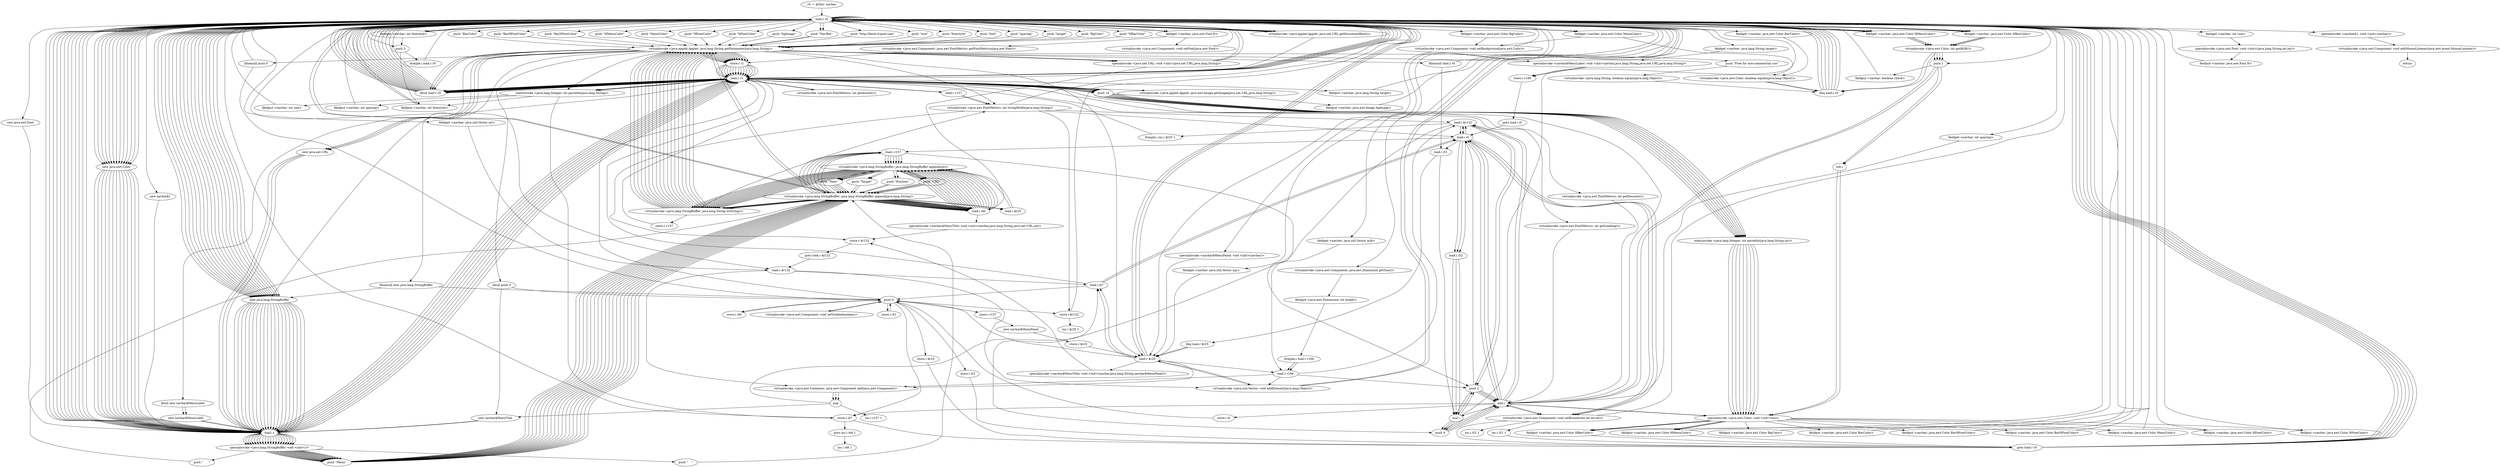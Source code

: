 digraph "" {
    "r0 := @this: navbar"
    "load.r r0"
    "r0 := @this: navbar"->"load.r r0";
    "push \"size\""
    "load.r r0"->"push \"size\"";
    "virtualinvoke <java.applet.Applet: java.lang.String getParameter(java.lang.String)>"
    "push \"size\""->"virtualinvoke <java.applet.Applet: java.lang.String getParameter(java.lang.String)>";
    "store.r r1"
    "virtualinvoke <java.applet.Applet: java.lang.String getParameter(java.lang.String)>"->"store.r r1";
    "load.r r1"
    "store.r r1"->"load.r r1";
    "ifnull load.r r0"
    "load.r r1"->"ifnull load.r r0";
    "ifnull load.r r0"->"load.r r0";
    "load.r r0"->"load.r r1";
    "staticinvoke <java.lang.Integer: int parseInt(java.lang.String)>"
    "load.r r1"->"staticinvoke <java.lang.Integer: int parseInt(java.lang.String)>";
    "fieldput <navbar: int size>"
    "staticinvoke <java.lang.Integer: int parseInt(java.lang.String)>"->"fieldput <navbar: int size>";
    "fieldput <navbar: int size>"->"load.r r0";
    "push \"fontstyle\""
    "load.r r0"->"push \"fontstyle\"";
    "push \"fontstyle\""->"virtualinvoke <java.applet.Applet: java.lang.String getParameter(java.lang.String)>";
    "virtualinvoke <java.applet.Applet: java.lang.String getParameter(java.lang.String)>"->"store.r r1";
    "store.r r1"->"load.r r1";
    "load.r r1"->"ifnull load.r r0";
    "ifnull load.r r0"->"load.r r0";
    "load.r r0"->"load.r r1";
    "load.r r1"->"staticinvoke <java.lang.Integer: int parseInt(java.lang.String)>";
    "fieldput <navbar: int fontstyle>"
    "staticinvoke <java.lang.Integer: int parseInt(java.lang.String)>"->"fieldput <navbar: int fontstyle>";
    "fieldput <navbar: int fontstyle>"->"load.r r0";
    "fieldget <navbar: int fontstyle>"
    "load.r r0"->"fieldget <navbar: int fontstyle>";
    "push 3"
    "fieldget <navbar: int fontstyle>"->"push 3";
    "ifcmple.i load.r r0"
    "push 3"->"ifcmple.i load.r r0";
    "ifcmple.i load.r r0"->"load.r r0";
    "load.r r0"->"push 3";
    "push 3"->"fieldput <navbar: int fontstyle>";
    "fieldput <navbar: int fontstyle>"->"load.r r0";
    "push \"font\""
    "load.r r0"->"push \"font\"";
    "push \"font\""->"virtualinvoke <java.applet.Applet: java.lang.String getParameter(java.lang.String)>";
    "virtualinvoke <java.applet.Applet: java.lang.String getParameter(java.lang.String)>"->"store.r r1";
    "store.r r1"->"load.r r1";
    "load.r r1"->"ifnull load.r r0";
    "ifnull load.r r0"->"load.r r0";
    "new java.awt.Font"
    "load.r r0"->"new java.awt.Font";
    "dup1.r"
    "new java.awt.Font"->"dup1.r";
    "dup1.r"->"load.r r1";
    "load.r r1"->"load.r r0";
    "load.r r0"->"fieldget <navbar: int fontstyle>";
    "fieldget <navbar: int fontstyle>"->"load.r r0";
    "fieldget <navbar: int size>"
    "load.r r0"->"fieldget <navbar: int size>";
    "specialinvoke <java.awt.Font: void <init>(java.lang.String,int,int)>"
    "fieldget <navbar: int size>"->"specialinvoke <java.awt.Font: void <init>(java.lang.String,int,int)>";
    "fieldput <navbar: java.awt.Font ft>"
    "specialinvoke <java.awt.Font: void <init>(java.lang.String,int,int)>"->"fieldput <navbar: java.awt.Font ft>";
    "fieldput <navbar: java.awt.Font ft>"->"load.r r0";
    "push \"spacing\""
    "load.r r0"->"push \"spacing\"";
    "push \"spacing\""->"virtualinvoke <java.applet.Applet: java.lang.String getParameter(java.lang.String)>";
    "virtualinvoke <java.applet.Applet: java.lang.String getParameter(java.lang.String)>"->"store.r r1";
    "store.r r1"->"load.r r1";
    "load.r r1"->"ifnull load.r r0";
    "ifnull load.r r0"->"load.r r0";
    "load.r r0"->"load.r r1";
    "load.r r1"->"staticinvoke <java.lang.Integer: int parseInt(java.lang.String)>";
    "fieldput <navbar: int spacing>"
    "staticinvoke <java.lang.Integer: int parseInt(java.lang.String)>"->"fieldput <navbar: int spacing>";
    "fieldput <navbar: int spacing>"->"load.r r0";
    "push \"target\""
    "load.r r0"->"push \"target\"";
    "push \"target\""->"virtualinvoke <java.applet.Applet: java.lang.String getParameter(java.lang.String)>";
    "virtualinvoke <java.applet.Applet: java.lang.String getParameter(java.lang.String)>"->"store.r r1";
    "store.r r1"->"load.r r1";
    "load.r r1"->"ifnull load.r r0";
    "ifnull load.r r0"->"load.r r0";
    "load.r r0"->"load.r r1";
    "fieldput <navbar: java.lang.String target>"
    "load.r r1"->"fieldput <navbar: java.lang.String target>";
    "fieldput <navbar: java.lang.String target>"->"load.r r0";
    "push \"BgColor\""
    "load.r r0"->"push \"BgColor\"";
    "push \"BgColor\""->"virtualinvoke <java.applet.Applet: java.lang.String getParameter(java.lang.String)>";
    "virtualinvoke <java.applet.Applet: java.lang.String getParameter(java.lang.String)>"->"store.r r1";
    "store.r r1"->"load.r r1";
    "load.r r1"->"ifnull load.r r0";
    "ifnull load.r r0"->"load.r r0";
    "new java.awt.Color"
    "load.r r0"->"new java.awt.Color";
    "new java.awt.Color"->"dup1.r";
    "dup1.r"->"load.r r1";
    "push 16"
    "load.r r1"->"push 16";
    "staticinvoke <java.lang.Integer: int parseInt(java.lang.String,int)>"
    "push 16"->"staticinvoke <java.lang.Integer: int parseInt(java.lang.String,int)>";
    "specialinvoke <java.awt.Color: void <init>(int)>"
    "staticinvoke <java.lang.Integer: int parseInt(java.lang.String,int)>"->"specialinvoke <java.awt.Color: void <init>(int)>";
    "fieldput <navbar: java.awt.Color BgColor>"
    "specialinvoke <java.awt.Color: void <init>(int)>"->"fieldput <navbar: java.awt.Color BgColor>";
    "fieldput <navbar: java.awt.Color BgColor>"->"load.r r0";
    "push \"HBarColor\""
    "load.r r0"->"push \"HBarColor\"";
    "push \"HBarColor\""->"virtualinvoke <java.applet.Applet: java.lang.String getParameter(java.lang.String)>";
    "virtualinvoke <java.applet.Applet: java.lang.String getParameter(java.lang.String)>"->"store.r r1";
    "store.r r1"->"load.r r1";
    "load.r r1"->"ifnull load.r r0";
    "ifnull load.r r0"->"load.r r0";
    "load.r r0"->"new java.awt.Color";
    "new java.awt.Color"->"dup1.r";
    "dup1.r"->"load.r r1";
    "load.r r1"->"push 16";
    "push 16"->"staticinvoke <java.lang.Integer: int parseInt(java.lang.String,int)>";
    "staticinvoke <java.lang.Integer: int parseInt(java.lang.String,int)>"->"specialinvoke <java.awt.Color: void <init>(int)>";
    "fieldput <navbar: java.awt.Color HBarColor>"
    "specialinvoke <java.awt.Color: void <init>(int)>"->"fieldput <navbar: java.awt.Color HBarColor>";
    "fieldput <navbar: java.awt.Color HBarColor>"->"load.r r0";
    "push \"BarColor\""
    "load.r r0"->"push \"BarColor\"";
    "push \"BarColor\""->"virtualinvoke <java.applet.Applet: java.lang.String getParameter(java.lang.String)>";
    "virtualinvoke <java.applet.Applet: java.lang.String getParameter(java.lang.String)>"->"store.r r1";
    "store.r r1"->"load.r r1";
    "load.r r1"->"ifnull load.r r0";
    "ifnull load.r r0"->"load.r r0";
    "load.r r0"->"new java.awt.Color";
    "new java.awt.Color"->"dup1.r";
    "dup1.r"->"load.r r1";
    "load.r r1"->"push 16";
    "push 16"->"staticinvoke <java.lang.Integer: int parseInt(java.lang.String,int)>";
    "staticinvoke <java.lang.Integer: int parseInt(java.lang.String,int)>"->"specialinvoke <java.awt.Color: void <init>(int)>";
    "fieldput <navbar: java.awt.Color BarColor>"
    "specialinvoke <java.awt.Color: void <init>(int)>"->"fieldput <navbar: java.awt.Color BarColor>";
    "fieldput <navbar: java.awt.Color BarColor>"->"load.r r0";
    "push \"BarHFontColor\""
    "load.r r0"->"push \"BarHFontColor\"";
    "push \"BarHFontColor\""->"virtualinvoke <java.applet.Applet: java.lang.String getParameter(java.lang.String)>";
    "virtualinvoke <java.applet.Applet: java.lang.String getParameter(java.lang.String)>"->"store.r r1";
    "store.r r1"->"load.r r1";
    "load.r r1"->"ifnull load.r r0";
    "ifnull load.r r0"->"load.r r0";
    "load.r r0"->"new java.awt.Color";
    "new java.awt.Color"->"dup1.r";
    "dup1.r"->"load.r r1";
    "load.r r1"->"push 16";
    "push 16"->"staticinvoke <java.lang.Integer: int parseInt(java.lang.String,int)>";
    "staticinvoke <java.lang.Integer: int parseInt(java.lang.String,int)>"->"specialinvoke <java.awt.Color: void <init>(int)>";
    "fieldput <navbar: java.awt.Color BarHFontColor>"
    "specialinvoke <java.awt.Color: void <init>(int)>"->"fieldput <navbar: java.awt.Color BarHFontColor>";
    "fieldput <navbar: java.awt.Color BarHFontColor>"->"load.r r0";
    "push \"BarNFontColor\""
    "load.r r0"->"push \"BarNFontColor\"";
    "push \"BarNFontColor\""->"virtualinvoke <java.applet.Applet: java.lang.String getParameter(java.lang.String)>";
    "virtualinvoke <java.applet.Applet: java.lang.String getParameter(java.lang.String)>"->"store.r r1";
    "store.r r1"->"load.r r1";
    "load.r r1"->"ifnull load.r r0";
    "ifnull load.r r0"->"load.r r0";
    "load.r r0"->"new java.awt.Color";
    "new java.awt.Color"->"dup1.r";
    "dup1.r"->"load.r r1";
    "load.r r1"->"push 16";
    "push 16"->"staticinvoke <java.lang.Integer: int parseInt(java.lang.String,int)>";
    "staticinvoke <java.lang.Integer: int parseInt(java.lang.String,int)>"->"specialinvoke <java.awt.Color: void <init>(int)>";
    "fieldput <navbar: java.awt.Color BarNFontColor>"
    "specialinvoke <java.awt.Color: void <init>(int)>"->"fieldput <navbar: java.awt.Color BarNFontColor>";
    "fieldput <navbar: java.awt.Color BarNFontColor>"->"load.r r0";
    "push \"HMenuColor\""
    "load.r r0"->"push \"HMenuColor\"";
    "push \"HMenuColor\""->"virtualinvoke <java.applet.Applet: java.lang.String getParameter(java.lang.String)>";
    "virtualinvoke <java.applet.Applet: java.lang.String getParameter(java.lang.String)>"->"store.r r1";
    "store.r r1"->"load.r r1";
    "load.r r1"->"ifnull load.r r0";
    "ifnull load.r r0"->"load.r r0";
    "load.r r0"->"new java.awt.Color";
    "new java.awt.Color"->"dup1.r";
    "dup1.r"->"load.r r1";
    "load.r r1"->"push 16";
    "push 16"->"staticinvoke <java.lang.Integer: int parseInt(java.lang.String,int)>";
    "staticinvoke <java.lang.Integer: int parseInt(java.lang.String,int)>"->"specialinvoke <java.awt.Color: void <init>(int)>";
    "fieldput <navbar: java.awt.Color HMenuColor>"
    "specialinvoke <java.awt.Color: void <init>(int)>"->"fieldput <navbar: java.awt.Color HMenuColor>";
    "fieldput <navbar: java.awt.Color HMenuColor>"->"load.r r0";
    "push \"MenuColor\""
    "load.r r0"->"push \"MenuColor\"";
    "push \"MenuColor\""->"virtualinvoke <java.applet.Applet: java.lang.String getParameter(java.lang.String)>";
    "virtualinvoke <java.applet.Applet: java.lang.String getParameter(java.lang.String)>"->"store.r r1";
    "store.r r1"->"load.r r1";
    "load.r r1"->"ifnull load.r r0";
    "ifnull load.r r0"->"load.r r0";
    "load.r r0"->"new java.awt.Color";
    "new java.awt.Color"->"dup1.r";
    "dup1.r"->"load.r r1";
    "load.r r1"->"push 16";
    "push 16"->"staticinvoke <java.lang.Integer: int parseInt(java.lang.String,int)>";
    "staticinvoke <java.lang.Integer: int parseInt(java.lang.String,int)>"->"specialinvoke <java.awt.Color: void <init>(int)>";
    "fieldput <navbar: java.awt.Color MenuColor>"
    "specialinvoke <java.awt.Color: void <init>(int)>"->"fieldput <navbar: java.awt.Color MenuColor>";
    "fieldput <navbar: java.awt.Color MenuColor>"->"load.r r0";
    "push \"HFontColor\""
    "load.r r0"->"push \"HFontColor\"";
    "push \"HFontColor\""->"virtualinvoke <java.applet.Applet: java.lang.String getParameter(java.lang.String)>";
    "virtualinvoke <java.applet.Applet: java.lang.String getParameter(java.lang.String)>"->"store.r r1";
    "store.r r1"->"load.r r1";
    "load.r r1"->"ifnull load.r r0";
    "ifnull load.r r0"->"load.r r0";
    "load.r r0"->"new java.awt.Color";
    "new java.awt.Color"->"dup1.r";
    "dup1.r"->"load.r r1";
    "load.r r1"->"push 16";
    "push 16"->"staticinvoke <java.lang.Integer: int parseInt(java.lang.String,int)>";
    "staticinvoke <java.lang.Integer: int parseInt(java.lang.String,int)>"->"specialinvoke <java.awt.Color: void <init>(int)>";
    "fieldput <navbar: java.awt.Color HFontColor>"
    "specialinvoke <java.awt.Color: void <init>(int)>"->"fieldput <navbar: java.awt.Color HFontColor>";
    "fieldput <navbar: java.awt.Color HFontColor>"->"load.r r0";
    "push \"NFontColor\""
    "load.r r0"->"push \"NFontColor\"";
    "push \"NFontColor\""->"virtualinvoke <java.applet.Applet: java.lang.String getParameter(java.lang.String)>";
    "virtualinvoke <java.applet.Applet: java.lang.String getParameter(java.lang.String)>"->"store.r r1";
    "store.r r1"->"load.r r1";
    "load.r r1"->"ifnull load.r r0";
    "ifnull load.r r0"->"load.r r0";
    "load.r r0"->"new java.awt.Color";
    "new java.awt.Color"->"dup1.r";
    "dup1.r"->"load.r r1";
    "load.r r1"->"push 16";
    "push 16"->"staticinvoke <java.lang.Integer: int parseInt(java.lang.String,int)>";
    "staticinvoke <java.lang.Integer: int parseInt(java.lang.String,int)>"->"specialinvoke <java.awt.Color: void <init>(int)>";
    "fieldput <navbar: java.awt.Color NFontColor>"
    "specialinvoke <java.awt.Color: void <init>(int)>"->"fieldput <navbar: java.awt.Color NFontColor>";
    "fieldput <navbar: java.awt.Color NFontColor>"->"load.r r0";
    "push \"bgImage\""
    "load.r r0"->"push \"bgImage\"";
    "push \"bgImage\""->"virtualinvoke <java.applet.Applet: java.lang.String getParameter(java.lang.String)>";
    "virtualinvoke <java.applet.Applet: java.lang.String getParameter(java.lang.String)>"->"store.r r1";
    "store.r r1"->"load.r r1";
    "load.r r1"->"ifnull load.r r0";
    "ifnull load.r r0"->"load.r r0";
    "load.r r0"->"load.r r0";
    "load.r r0"->"load.r r0";
    "virtualinvoke <java.applet.Applet: java.net.URL getDocumentBase()>"
    "load.r r0"->"virtualinvoke <java.applet.Applet: java.net.URL getDocumentBase()>";
    "virtualinvoke <java.applet.Applet: java.net.URL getDocumentBase()>"->"load.r r1";
    "virtualinvoke <java.applet.Applet: java.awt.Image getImage(java.net.URL,java.lang.String)>"
    "load.r r1"->"virtualinvoke <java.applet.Applet: java.awt.Image getImage(java.net.URL,java.lang.String)>";
    "fieldput <navbar: java.awt.Image bgImage>"
    "virtualinvoke <java.applet.Applet: java.awt.Image getImage(java.net.URL,java.lang.String)>"->"fieldput <navbar: java.awt.Image bgImage>";
    "fieldput <navbar: java.awt.Image bgImage>"->"load.r r0";
    "push \"NavBar\""
    "load.r r0"->"push \"NavBar\"";
    "push \"NavBar\""->"virtualinvoke <java.applet.Applet: java.lang.String getParameter(java.lang.String)>";
    "virtualinvoke <java.applet.Applet: java.lang.String getParameter(java.lang.String)>"->"ifnull load.r r0";
    "ifnull load.r r0"->"load.r r0";
    "load.r r0"->"push \"NavBar\"";
    "push \"NavBar\""->"virtualinvoke <java.applet.Applet: java.lang.String getParameter(java.lang.String)>";
    "push \"Free for non-commercial use\""
    "virtualinvoke <java.applet.Applet: java.lang.String getParameter(java.lang.String)>"->"push \"Free for non-commercial use\"";
    "virtualinvoke <java.lang.String: boolean equals(java.lang.Object)>"
    "push \"Free for non-commercial use\""->"virtualinvoke <java.lang.String: boolean equals(java.lang.Object)>";
    "ifeq load.r r0"
    "virtualinvoke <java.lang.String: boolean equals(java.lang.Object)>"->"ifeq load.r r0";
    "ifeq load.r r0"->"load.r r0";
    "push \"http://lktoh.tripod.com\""
    "load.r r0"->"push \"http://lktoh.tripod.com\"";
    "push \"http://lktoh.tripod.com\""->"virtualinvoke <java.applet.Applet: java.lang.String getParameter(java.lang.String)>";
    "virtualinvoke <java.applet.Applet: java.lang.String getParameter(java.lang.String)>"->"ifnull load.r r0";
    "ifnull load.r r0"->"load.r r0";
    "push 1"
    "load.r r0"->"push 1";
    "fieldput <navbar: boolean check>"
    "push 1"->"fieldput <navbar: boolean check>";
    "fieldput <navbar: boolean check>"->"load.r r0";
    "fieldget <navbar: java.awt.Color HBarColor>"
    "load.r r0"->"fieldget <navbar: java.awt.Color HBarColor>";
    "fieldget <navbar: java.awt.Color HBarColor>"->"load.r r0";
    "fieldget <navbar: java.awt.Color BarColor>"
    "load.r r0"->"fieldget <navbar: java.awt.Color BarColor>";
    "virtualinvoke <java.awt.Color: boolean equals(java.lang.Object)>"
    "fieldget <navbar: java.awt.Color BarColor>"->"virtualinvoke <java.awt.Color: boolean equals(java.lang.Object)>";
    "virtualinvoke <java.awt.Color: boolean equals(java.lang.Object)>"->"ifeq load.r r0";
    "ifeq load.r r0"->"load.r r0";
    "load.r r0"->"fieldget <navbar: java.awt.Color HBarColor>";
    "virtualinvoke <java.awt.Color: int getRGB()>"
    "fieldget <navbar: java.awt.Color HBarColor>"->"virtualinvoke <java.awt.Color: int getRGB()>";
    "virtualinvoke <java.awt.Color: int getRGB()>"->"ifeq load.r r0";
    "ifeq load.r r0"->"load.r r0";
    "load.r r0"->"new java.awt.Color";
    "new java.awt.Color"->"dup1.r";
    "dup1.r"->"load.r r0";
    "load.r r0"->"fieldget <navbar: java.awt.Color HBarColor>";
    "fieldget <navbar: java.awt.Color HBarColor>"->"virtualinvoke <java.awt.Color: int getRGB()>";
    "virtualinvoke <java.awt.Color: int getRGB()>"->"push 1";
    "sub.i"
    "push 1"->"sub.i";
    "sub.i"->"specialinvoke <java.awt.Color: void <init>(int)>";
    "specialinvoke <java.awt.Color: void <init>(int)>"->"fieldput <navbar: java.awt.Color HBarColor>";
    "goto load.r r0"
    "fieldput <navbar: java.awt.Color HBarColor>"->"goto load.r r0";
    "goto load.r r0"->"load.r r0";
    "fieldget <navbar: java.awt.Color HMenuColor>"
    "load.r r0"->"fieldget <navbar: java.awt.Color HMenuColor>";
    "fieldget <navbar: java.awt.Color HMenuColor>"->"load.r r0";
    "fieldget <navbar: java.awt.Color MenuColor>"
    "load.r r0"->"fieldget <navbar: java.awt.Color MenuColor>";
    "fieldget <navbar: java.awt.Color MenuColor>"->"virtualinvoke <java.awt.Color: boolean equals(java.lang.Object)>";
    "virtualinvoke <java.awt.Color: boolean equals(java.lang.Object)>"->"ifeq load.r r0";
    "ifeq load.r r0"->"load.r r0";
    "load.r r0"->"fieldget <navbar: java.awt.Color HMenuColor>";
    "fieldget <navbar: java.awt.Color HMenuColor>"->"virtualinvoke <java.awt.Color: int getRGB()>";
    "virtualinvoke <java.awt.Color: int getRGB()>"->"ifeq load.r r0";
    "ifeq load.r r0"->"load.r r0";
    "load.r r0"->"new java.awt.Color";
    "new java.awt.Color"->"dup1.r";
    "dup1.r"->"load.r r0";
    "load.r r0"->"fieldget <navbar: java.awt.Color HMenuColor>";
    "fieldget <navbar: java.awt.Color HMenuColor>"->"virtualinvoke <java.awt.Color: int getRGB()>";
    "virtualinvoke <java.awt.Color: int getRGB()>"->"push 1";
    "push 1"->"sub.i";
    "sub.i"->"specialinvoke <java.awt.Color: void <init>(int)>";
    "specialinvoke <java.awt.Color: void <init>(int)>"->"fieldput <navbar: java.awt.Color HMenuColor>";
    "fieldput <navbar: java.awt.Color HMenuColor>"->"goto load.r r0";
    "goto load.r r0"->"load.r r0";
    "load.r r0"->"load.r r0";
    "fieldget <navbar: java.awt.Color BgColor>"
    "load.r r0"->"fieldget <navbar: java.awt.Color BgColor>";
    "virtualinvoke <java.awt.Component: void setBackground(java.awt.Color)>"
    "fieldget <navbar: java.awt.Color BgColor>"->"virtualinvoke <java.awt.Component: void setBackground(java.awt.Color)>";
    "virtualinvoke <java.awt.Component: void setBackground(java.awt.Color)>"->"load.r r0";
    "load.r r0"->"load.r r0";
    "fieldget <navbar: java.awt.Font ft>"
    "load.r r0"->"fieldget <navbar: java.awt.Font ft>";
    "virtualinvoke <java.awt.Component: void setFont(java.awt.Font)>"
    "fieldget <navbar: java.awt.Font ft>"->"virtualinvoke <java.awt.Component: void setFont(java.awt.Font)>";
    "virtualinvoke <java.awt.Component: void setFont(java.awt.Font)>"->"load.r r0";
    "load.r r0"->"load.r r0";
    "load.r r0"->"fieldget <navbar: java.awt.Font ft>";
    "virtualinvoke <java.awt.Component: java.awt.FontMetrics getFontMetrics(java.awt.Font)>"
    "fieldget <navbar: java.awt.Font ft>"->"virtualinvoke <java.awt.Component: java.awt.FontMetrics getFontMetrics(java.awt.Font)>";
    "virtualinvoke <java.awt.Component: java.awt.FontMetrics getFontMetrics(java.awt.Font)>"->"store.r r1";
    "store.r r1"->"load.r r1";
    "virtualinvoke <java.awt.FontMetrics: int getAscent()>"
    "load.r r1"->"virtualinvoke <java.awt.FontMetrics: int getAscent()>";
    "virtualinvoke <java.awt.FontMetrics: int getAscent()>"->"load.r r1";
    "virtualinvoke <java.awt.FontMetrics: int getDescent()>"
    "load.r r1"->"virtualinvoke <java.awt.FontMetrics: int getDescent()>";
    "add.i"
    "virtualinvoke <java.awt.FontMetrics: int getDescent()>"->"add.i";
    "add.i"->"load.r r1";
    "virtualinvoke <java.awt.FontMetrics: int getLeading()>"
    "load.r r1"->"virtualinvoke <java.awt.FontMetrics: int getLeading()>";
    "virtualinvoke <java.awt.FontMetrics: int getLeading()>"->"add.i";
    "store.i i0"
    "add.i"->"store.i i0";
    "push 0"
    "store.i i0"->"push 0";
    "store.i i46"
    "push 0"->"store.i i46";
    "store.i i46"->"push 0";
    "store.i i47"
    "push 0"->"store.i i47";
    "store.i i47"->"goto load.r r0";
    "goto load.r r0"->"load.r r0";
    "new java.lang.StringBuffer"
    "load.r r0"->"new java.lang.StringBuffer";
    "new java.lang.StringBuffer"->"dup1.r";
    "specialinvoke <java.lang.StringBuffer: void <init>()>"
    "dup1.r"->"specialinvoke <java.lang.StringBuffer: void <init>()>";
    "push \"Menu\""
    "specialinvoke <java.lang.StringBuffer: void <init>()>"->"push \"Menu\"";
    "virtualinvoke <java.lang.StringBuffer: java.lang.StringBuffer append(java.lang.String)>"
    "push \"Menu\""->"virtualinvoke <java.lang.StringBuffer: java.lang.StringBuffer append(java.lang.String)>";
    "load.i i46"
    "virtualinvoke <java.lang.StringBuffer: java.lang.StringBuffer append(java.lang.String)>"->"load.i i46";
    "virtualinvoke <java.lang.StringBuffer: java.lang.StringBuffer append(int)>"
    "load.i i46"->"virtualinvoke <java.lang.StringBuffer: java.lang.StringBuffer append(int)>";
    "virtualinvoke <java.lang.StringBuffer: java.lang.String toString()>"
    "virtualinvoke <java.lang.StringBuffer: java.lang.StringBuffer append(int)>"->"virtualinvoke <java.lang.StringBuffer: java.lang.String toString()>";
    "virtualinvoke <java.lang.StringBuffer: java.lang.String toString()>"->"virtualinvoke <java.applet.Applet: java.lang.String getParameter(java.lang.String)>";
    "ifnonnull push 0"
    "virtualinvoke <java.applet.Applet: java.lang.String getParameter(java.lang.String)>"->"ifnonnull push 0";
    "ifnonnull push 0"->"load.r r0";
    "new navbar$1"
    "load.r r0"->"new navbar$1";
    "new navbar$1"->"dup1.r";
    "dup1.r"->"load.r r0";
    "specialinvoke <navbar$1: void <init>(navbar)>"
    "load.r r0"->"specialinvoke <navbar$1: void <init>(navbar)>";
    "virtualinvoke <java.awt.Component: void addMouseListener(java.awt.event.MouseListener)>"
    "specialinvoke <navbar$1: void <init>(navbar)>"->"virtualinvoke <java.awt.Component: void addMouseListener(java.awt.event.MouseListener)>";
    "return"
    "virtualinvoke <java.awt.Component: void addMouseListener(java.awt.event.MouseListener)>"->"return";
    "ifnonnull push 0"->"push 0";
    "store.i $r132"
    "push 0"->"store.i $r132";
    "store.i $r132"->"load.r r0";
    "load.r r0"->"new java.lang.StringBuffer";
    "new java.lang.StringBuffer"->"dup1.r";
    "dup1.r"->"specialinvoke <java.lang.StringBuffer: void <init>()>";
    "specialinvoke <java.lang.StringBuffer: void <init>()>"->"push \"Menu\"";
    "push \"Menu\""->"virtualinvoke <java.lang.StringBuffer: java.lang.StringBuffer append(java.lang.String)>";
    "virtualinvoke <java.lang.StringBuffer: java.lang.StringBuffer append(java.lang.String)>"->"load.i i46";
    "load.i i46"->"virtualinvoke <java.lang.StringBuffer: java.lang.StringBuffer append(int)>";
    "push \"Position\""
    "virtualinvoke <java.lang.StringBuffer: java.lang.StringBuffer append(int)>"->"push \"Position\"";
    "push \"Position\""->"virtualinvoke <java.lang.StringBuffer: java.lang.StringBuffer append(java.lang.String)>";
    "virtualinvoke <java.lang.StringBuffer: java.lang.StringBuffer append(java.lang.String)>"->"virtualinvoke <java.lang.StringBuffer: java.lang.String toString()>";
    "virtualinvoke <java.lang.StringBuffer: java.lang.String toString()>"->"virtualinvoke <java.applet.Applet: java.lang.String getParameter(java.lang.String)>";
    "virtualinvoke <java.applet.Applet: java.lang.String getParameter(java.lang.String)>"->"ifnull load.r r0";
    "ifnull load.r r0"->"load.r r0";
    "load.r r0"->"new java.lang.StringBuffer";
    "new java.lang.StringBuffer"->"dup1.r";
    "dup1.r"->"specialinvoke <java.lang.StringBuffer: void <init>()>";
    "specialinvoke <java.lang.StringBuffer: void <init>()>"->"push \"Menu\"";
    "push \"Menu\""->"virtualinvoke <java.lang.StringBuffer: java.lang.StringBuffer append(java.lang.String)>";
    "virtualinvoke <java.lang.StringBuffer: java.lang.StringBuffer append(java.lang.String)>"->"load.i i46";
    "load.i i46"->"virtualinvoke <java.lang.StringBuffer: java.lang.StringBuffer append(int)>";
    "virtualinvoke <java.lang.StringBuffer: java.lang.StringBuffer append(int)>"->"push \"Position\"";
    "push \"Position\""->"virtualinvoke <java.lang.StringBuffer: java.lang.StringBuffer append(java.lang.String)>";
    "virtualinvoke <java.lang.StringBuffer: java.lang.StringBuffer append(java.lang.String)>"->"virtualinvoke <java.lang.StringBuffer: java.lang.String toString()>";
    "virtualinvoke <java.lang.StringBuffer: java.lang.String toString()>"->"virtualinvoke <java.applet.Applet: java.lang.String getParameter(java.lang.String)>";
    "virtualinvoke <java.applet.Applet: java.lang.String getParameter(java.lang.String)>"->"staticinvoke <java.lang.Integer: int parseInt(java.lang.String)>";
    "staticinvoke <java.lang.Integer: int parseInt(java.lang.String)>"->"store.i i47";
    "store.i i47"->"load.r r0";
    "load.r r0"->"new java.lang.StringBuffer";
    "new java.lang.StringBuffer"->"dup1.r";
    "dup1.r"->"specialinvoke <java.lang.StringBuffer: void <init>()>";
    "specialinvoke <java.lang.StringBuffer: void <init>()>"->"push \"Menu\"";
    "push \"Menu\""->"virtualinvoke <java.lang.StringBuffer: java.lang.StringBuffer append(java.lang.String)>";
    "virtualinvoke <java.lang.StringBuffer: java.lang.StringBuffer append(java.lang.String)>"->"load.i i46";
    "load.i i46"->"virtualinvoke <java.lang.StringBuffer: java.lang.StringBuffer append(int)>";
    "push \"URL\""
    "virtualinvoke <java.lang.StringBuffer: java.lang.StringBuffer append(int)>"->"push \"URL\"";
    "push \"URL\""->"virtualinvoke <java.lang.StringBuffer: java.lang.StringBuffer append(java.lang.String)>";
    "virtualinvoke <java.lang.StringBuffer: java.lang.StringBuffer append(java.lang.String)>"->"virtualinvoke <java.lang.StringBuffer: java.lang.String toString()>";
    "virtualinvoke <java.lang.StringBuffer: java.lang.String toString()>"->"virtualinvoke <java.applet.Applet: java.lang.String getParameter(java.lang.String)>";
    "ifnull push 0"
    "virtualinvoke <java.applet.Applet: java.lang.String getParameter(java.lang.String)>"->"ifnull push 0";
    "new navbar$MenuTitle"
    "ifnull push 0"->"new navbar$MenuTitle";
    "new navbar$MenuTitle"->"dup1.r";
    "dup1.r"->"load.r r0";
    "load.r r0"->"load.r r0";
    "load.r r0"->"new java.lang.StringBuffer";
    "new java.lang.StringBuffer"->"dup1.r";
    "dup1.r"->"specialinvoke <java.lang.StringBuffer: void <init>()>";
    "specialinvoke <java.lang.StringBuffer: void <init>()>"->"push \"Menu\"";
    "push \"Menu\""->"virtualinvoke <java.lang.StringBuffer: java.lang.StringBuffer append(java.lang.String)>";
    "virtualinvoke <java.lang.StringBuffer: java.lang.StringBuffer append(java.lang.String)>"->"load.i i46";
    "load.i i46"->"virtualinvoke <java.lang.StringBuffer: java.lang.StringBuffer append(int)>";
    "virtualinvoke <java.lang.StringBuffer: java.lang.StringBuffer append(int)>"->"virtualinvoke <java.lang.StringBuffer: java.lang.String toString()>";
    "virtualinvoke <java.lang.StringBuffer: java.lang.String toString()>"->"virtualinvoke <java.applet.Applet: java.lang.String getParameter(java.lang.String)>";
    "new java.net.URL"
    "virtualinvoke <java.applet.Applet: java.lang.String getParameter(java.lang.String)>"->"new java.net.URL";
    "new java.net.URL"->"dup1.r";
    "dup1.r"->"load.r r0";
    "load.r r0"->"virtualinvoke <java.applet.Applet: java.net.URL getDocumentBase()>";
    "virtualinvoke <java.applet.Applet: java.net.URL getDocumentBase()>"->"load.r r0";
    "load.r r0"->"new java.lang.StringBuffer";
    "new java.lang.StringBuffer"->"dup1.r";
    "dup1.r"->"specialinvoke <java.lang.StringBuffer: void <init>()>";
    "specialinvoke <java.lang.StringBuffer: void <init>()>"->"push \"Menu\"";
    "push \"Menu\""->"virtualinvoke <java.lang.StringBuffer: java.lang.StringBuffer append(java.lang.String)>";
    "virtualinvoke <java.lang.StringBuffer: java.lang.StringBuffer append(java.lang.String)>"->"load.i i46";
    "load.i i46"->"virtualinvoke <java.lang.StringBuffer: java.lang.StringBuffer append(int)>";
    "virtualinvoke <java.lang.StringBuffer: java.lang.StringBuffer append(int)>"->"push \"URL\"";
    "push \"URL\""->"virtualinvoke <java.lang.StringBuffer: java.lang.StringBuffer append(java.lang.String)>";
    "virtualinvoke <java.lang.StringBuffer: java.lang.StringBuffer append(java.lang.String)>"->"virtualinvoke <java.lang.StringBuffer: java.lang.String toString()>";
    "virtualinvoke <java.lang.StringBuffer: java.lang.String toString()>"->"virtualinvoke <java.applet.Applet: java.lang.String getParameter(java.lang.String)>";
    "specialinvoke <java.net.URL: void <init>(java.net.URL,java.lang.String)>"
    "virtualinvoke <java.applet.Applet: java.lang.String getParameter(java.lang.String)>"->"specialinvoke <java.net.URL: void <init>(java.net.URL,java.lang.String)>";
    "specialinvoke <java.net.URL: void <init>(java.net.URL,java.lang.String)>"->"load.i i46";
    "specialinvoke <navbar$MenuTitle: void <init>(navbar,java.lang.String,java.net.URL,int)>"
    "load.i i46"->"specialinvoke <navbar$MenuTitle: void <init>(navbar,java.lang.String,java.net.URL,int)>";
    "store.r $r132"
    "specialinvoke <navbar$MenuTitle: void <init>(navbar,java.lang.String,java.net.URL,int)>"->"store.r $r132";
    "goto load.r $r132"
    "store.r $r132"->"goto load.r $r132";
    "load.r $r132"
    "goto load.r $r132"->"load.r $r132";
    "load.i i47"
    "load.r $r132"->"load.i i47";
    "load.i i47"->"push 0";
    "push 0"->"load.r r1";
    "load.r r1"->"new java.lang.StringBuffer";
    "new java.lang.StringBuffer"->"dup1.r";
    "dup1.r"->"specialinvoke <java.lang.StringBuffer: void <init>()>";
    "push \"    \""
    "specialinvoke <java.lang.StringBuffer: void <init>()>"->"push \"    \"";
    "push \"    \""->"virtualinvoke <java.lang.StringBuffer: java.lang.StringBuffer append(java.lang.String)>";
    "virtualinvoke <java.lang.StringBuffer: java.lang.StringBuffer append(java.lang.String)>"->"load.r r0";
    "load.r r0"->"new java.lang.StringBuffer";
    "new java.lang.StringBuffer"->"dup1.r";
    "dup1.r"->"specialinvoke <java.lang.StringBuffer: void <init>()>";
    "specialinvoke <java.lang.StringBuffer: void <init>()>"->"push \"Menu\"";
    "push \"Menu\""->"virtualinvoke <java.lang.StringBuffer: java.lang.StringBuffer append(java.lang.String)>";
    "virtualinvoke <java.lang.StringBuffer: java.lang.StringBuffer append(java.lang.String)>"->"load.i i46";
    "load.i i46"->"virtualinvoke <java.lang.StringBuffer: java.lang.StringBuffer append(int)>";
    "virtualinvoke <java.lang.StringBuffer: java.lang.StringBuffer append(int)>"->"virtualinvoke <java.lang.StringBuffer: java.lang.String toString()>";
    "virtualinvoke <java.lang.StringBuffer: java.lang.String toString()>"->"virtualinvoke <java.applet.Applet: java.lang.String getParameter(java.lang.String)>";
    "virtualinvoke <java.applet.Applet: java.lang.String getParameter(java.lang.String)>"->"virtualinvoke <java.lang.StringBuffer: java.lang.StringBuffer append(java.lang.String)>";
    "virtualinvoke <java.lang.StringBuffer: java.lang.StringBuffer append(java.lang.String)>"->"virtualinvoke <java.lang.StringBuffer: java.lang.String toString()>";
    "virtualinvoke <java.awt.FontMetrics: int stringWidth(java.lang.String)>"
    "virtualinvoke <java.lang.StringBuffer: java.lang.String toString()>"->"virtualinvoke <java.awt.FontMetrics: int stringWidth(java.lang.String)>";
    "load.i i0"
    "virtualinvoke <java.awt.FontMetrics: int stringWidth(java.lang.String)>"->"load.i i0";
    "virtualinvoke <java.awt.Component: void setBounds(int,int,int,int)>"
    "load.i i0"->"virtualinvoke <java.awt.Component: void setBounds(int,int,int,int)>";
    "virtualinvoke <java.awt.Component: void setBounds(int,int,int,int)>"->"load.r r0";
    "fieldget <navbar: java.util.Vector mt>"
    "load.r r0"->"fieldget <navbar: java.util.Vector mt>";
    "fieldget <navbar: java.util.Vector mt>"->"load.r $r132";
    "virtualinvoke <java.util.Vector: void addElement(java.lang.Object)>"
    "load.r $r132"->"virtualinvoke <java.util.Vector: void addElement(java.lang.Object)>";
    "virtualinvoke <java.util.Vector: void addElement(java.lang.Object)>"->"load.r r0";
    "load.r r0"->"load.r $r132";
    "virtualinvoke <java.awt.Container: java.awt.Component add(java.awt.Component)>"
    "load.r $r132"->"virtualinvoke <java.awt.Container: java.awt.Component add(java.awt.Component)>";
    "pop"
    "virtualinvoke <java.awt.Container: java.awt.Component add(java.awt.Component)>"->"pop";
    "pop"->"load.i i47";
    "load.i i47"->"load.r r1";
    "load.r r1"->"load.r r0";
    "load.r r0"->"new java.lang.StringBuffer";
    "new java.lang.StringBuffer"->"dup1.r";
    "dup1.r"->"specialinvoke <java.lang.StringBuffer: void <init>()>";
    "specialinvoke <java.lang.StringBuffer: void <init>()>"->"push \"Menu\"";
    "push \"Menu\""->"virtualinvoke <java.lang.StringBuffer: java.lang.StringBuffer append(java.lang.String)>";
    "virtualinvoke <java.lang.StringBuffer: java.lang.StringBuffer append(java.lang.String)>"->"load.i i46";
    "load.i i46"->"virtualinvoke <java.lang.StringBuffer: java.lang.StringBuffer append(int)>";
    "virtualinvoke <java.lang.StringBuffer: java.lang.StringBuffer append(int)>"->"virtualinvoke <java.lang.StringBuffer: java.lang.String toString()>";
    "virtualinvoke <java.lang.StringBuffer: java.lang.String toString()>"->"virtualinvoke <java.applet.Applet: java.lang.String getParameter(java.lang.String)>";
    "virtualinvoke <java.applet.Applet: java.lang.String getParameter(java.lang.String)>"->"virtualinvoke <java.awt.FontMetrics: int stringWidth(java.lang.String)>";
    "virtualinvoke <java.awt.FontMetrics: int stringWidth(java.lang.String)>"->"load.r r0";
    "fieldget <navbar: int spacing>"
    "load.r r0"->"fieldget <navbar: int spacing>";
    "fieldget <navbar: int spacing>"->"add.i";
    "add.i"->"add.i";
    "add.i"->"store.i i47";
    "goto inc.i i46 1"
    "store.i i47"->"goto inc.i i46 1";
    "inc.i i46 1"
    "goto inc.i i46 1"->"inc.i i46 1";
    "virtualinvoke <java.awt.FontMetrics: int stringWidth(java.lang.String)>"->"store.r $r132";
    "ifnull push 0"->"push 0";
    "store.i $r25"
    "push 0"->"store.i $r25";
    "store.i $r25"->"goto load.r r0";
    "goto load.r r0"->"load.r r0";
    "load.r r0"->"new java.lang.StringBuffer";
    "new java.lang.StringBuffer"->"dup1.r";
    "dup1.r"->"specialinvoke <java.lang.StringBuffer: void <init>()>";
    "specialinvoke <java.lang.StringBuffer: void <init>()>"->"push \"Menu\"";
    "push \"Menu\""->"virtualinvoke <java.lang.StringBuffer: java.lang.StringBuffer append(java.lang.String)>";
    "virtualinvoke <java.lang.StringBuffer: java.lang.StringBuffer append(java.lang.String)>"->"load.i i46";
    "load.i i46"->"virtualinvoke <java.lang.StringBuffer: java.lang.StringBuffer append(int)>";
    "push \"Item\""
    "virtualinvoke <java.lang.StringBuffer: java.lang.StringBuffer append(int)>"->"push \"Item\"";
    "push \"Item\""->"virtualinvoke <java.lang.StringBuffer: java.lang.StringBuffer append(java.lang.String)>";
    "load.i $r25"
    "virtualinvoke <java.lang.StringBuffer: java.lang.StringBuffer append(java.lang.String)>"->"load.i $r25";
    "load.i $r25"->"virtualinvoke <java.lang.StringBuffer: java.lang.StringBuffer append(int)>";
    "virtualinvoke <java.lang.StringBuffer: java.lang.StringBuffer append(int)>"->"virtualinvoke <java.lang.StringBuffer: java.lang.String toString()>";
    "virtualinvoke <java.lang.StringBuffer: java.lang.String toString()>"->"virtualinvoke <java.applet.Applet: java.lang.String getParameter(java.lang.String)>";
    "ifnonnull new java.lang.StringBuffer"
    "virtualinvoke <java.applet.Applet: java.lang.String getParameter(java.lang.String)>"->"ifnonnull new java.lang.StringBuffer";
    "ifnonnull new java.lang.StringBuffer"->"push 0";
    "store.i r157"
    "push 0"->"store.i r157";
    "new navbar$MenuPanel"
    "store.i r157"->"new navbar$MenuPanel";
    "store.r $r25"
    "new navbar$MenuPanel"->"store.r $r25";
    "load.r $r25"
    "store.r $r25"->"load.r $r25";
    "load.r $r25"->"load.r r0";
    "specialinvoke <navbar$MenuPanel: void <init>(navbar)>"
    "load.r r0"->"specialinvoke <navbar$MenuPanel: void <init>(navbar)>";
    "specialinvoke <navbar$MenuPanel: void <init>(navbar)>"->"load.r $r25";
    "load.r $r25"->"load.r r0";
    "load.r r0"->"fieldget <navbar: java.awt.Color MenuColor>";
    "fieldget <navbar: java.awt.Color MenuColor>"->"virtualinvoke <java.awt.Component: void setBackground(java.awt.Color)>";
    "virtualinvoke <java.awt.Component: void setBackground(java.awt.Color)>"->"load.r $r25";
    "load.r $r25"->"push 0";
    "virtualinvoke <java.awt.Component: void setVisible(boolean)>"
    "push 0"->"virtualinvoke <java.awt.Component: void setVisible(boolean)>";
    "virtualinvoke <java.awt.Component: void setVisible(boolean)>"->"push 0";
    "store.i i51"
    "push 0"->"store.i i51";
    "store.i i51"->"push 0";
    "store.i i52"
    "push 0"->"store.i i52";
    "store.i i52"->"goto load.r r0";
    "goto load.r r0"->"load.r r0";
    "load.r r0"->"new java.lang.StringBuffer";
    "new java.lang.StringBuffer"->"dup1.r";
    "dup1.r"->"specialinvoke <java.lang.StringBuffer: void <init>()>";
    "specialinvoke <java.lang.StringBuffer: void <init>()>"->"push \"Menu\"";
    "push \"Menu\""->"virtualinvoke <java.lang.StringBuffer: java.lang.StringBuffer append(java.lang.String)>";
    "virtualinvoke <java.lang.StringBuffer: java.lang.StringBuffer append(java.lang.String)>"->"load.i i46";
    "load.i i46"->"virtualinvoke <java.lang.StringBuffer: java.lang.StringBuffer append(int)>";
    "virtualinvoke <java.lang.StringBuffer: java.lang.StringBuffer append(int)>"->"push \"Item\"";
    "push \"Item\""->"virtualinvoke <java.lang.StringBuffer: java.lang.StringBuffer append(java.lang.String)>";
    "load.i r157"
    "virtualinvoke <java.lang.StringBuffer: java.lang.StringBuffer append(java.lang.String)>"->"load.i r157";
    "load.i r157"->"virtualinvoke <java.lang.StringBuffer: java.lang.StringBuffer append(int)>";
    "virtualinvoke <java.lang.StringBuffer: java.lang.StringBuffer append(int)>"->"virtualinvoke <java.lang.StringBuffer: java.lang.String toString()>";
    "virtualinvoke <java.lang.StringBuffer: java.lang.String toString()>"->"virtualinvoke <java.applet.Applet: java.lang.String getParameter(java.lang.String)>";
    "ifnonnull load.r r0"
    "virtualinvoke <java.applet.Applet: java.lang.String getParameter(java.lang.String)>"->"ifnonnull load.r r0";
    "load.i i51"
    "ifnonnull load.r r0"->"load.i i51";
    "ifeq load.r $r25"
    "load.i i51"->"ifeq load.r $r25";
    "ifeq load.r $r25"->"load.r $r25";
    "load.r $r25"->"load.i i47";
    "load.i i47"->"load.i i0";
    "load.i $r132"
    "load.i i0"->"load.i $r132";
    "push 2"
    "load.i $r132"->"push 2";
    "mul.i"
    "push 2"->"mul.i";
    "push 4"
    "mul.i"->"push 4";
    "push 4"->"add.i";
    "add.i"->"load.i i0";
    "load.i i52"
    "load.i i0"->"load.i i52";
    "load.i i52"->"mul.i";
    "mul.i"->"push 4";
    "push 4"->"add.i";
    "add.i"->"virtualinvoke <java.awt.Component: void setBounds(int,int,int,int)>";
    "virtualinvoke <java.awt.Component: void setBounds(int,int,int,int)>"->"goto load.r r0";
    "goto load.r r0"->"load.r r0";
    "fieldget <navbar: java.util.Vector mp>"
    "load.r r0"->"fieldget <navbar: java.util.Vector mp>";
    "fieldget <navbar: java.util.Vector mp>"->"load.r $r25";
    "load.r $r25"->"virtualinvoke <java.util.Vector: void addElement(java.lang.Object)>";
    "virtualinvoke <java.util.Vector: void addElement(java.lang.Object)>"->"load.r r0";
    "load.r r0"->"load.r $r25";
    "load.r $r25"->"virtualinvoke <java.awt.Container: java.awt.Component add(java.awt.Component)>";
    "virtualinvoke <java.awt.Container: java.awt.Component add(java.awt.Component)>"->"pop";
    "pop"->"new navbar$MenuTitle";
    "new navbar$MenuTitle"->"dup1.r";
    "dup1.r"->"load.r r0";
    "load.r r0"->"load.r r0";
    "load.r r0"->"new java.lang.StringBuffer";
    "new java.lang.StringBuffer"->"dup1.r";
    "dup1.r"->"specialinvoke <java.lang.StringBuffer: void <init>()>";
    "specialinvoke <java.lang.StringBuffer: void <init>()>"->"push \"Menu\"";
    "push \"Menu\""->"virtualinvoke <java.lang.StringBuffer: java.lang.StringBuffer append(java.lang.String)>";
    "virtualinvoke <java.lang.StringBuffer: java.lang.StringBuffer append(java.lang.String)>"->"load.i i46";
    "load.i i46"->"virtualinvoke <java.lang.StringBuffer: java.lang.StringBuffer append(int)>";
    "virtualinvoke <java.lang.StringBuffer: java.lang.StringBuffer append(int)>"->"virtualinvoke <java.lang.StringBuffer: java.lang.String toString()>";
    "virtualinvoke <java.lang.StringBuffer: java.lang.String toString()>"->"virtualinvoke <java.applet.Applet: java.lang.String getParameter(java.lang.String)>";
    "virtualinvoke <java.applet.Applet: java.lang.String getParameter(java.lang.String)>"->"load.r $r25";
    "specialinvoke <navbar$MenuTitle: void <init>(navbar,java.lang.String,navbar$MenuPanel)>"
    "load.r $r25"->"specialinvoke <navbar$MenuTitle: void <init>(navbar,java.lang.String,navbar$MenuPanel)>";
    "specialinvoke <navbar$MenuTitle: void <init>(navbar,java.lang.String,navbar$MenuPanel)>"->"store.r $r132";
    "ifeq load.r $r25"->"load.r $r25";
    "load.r $r25"->"load.i i47";
    "load.i i47"->"load.i i0";
    "load.i i0"->"load.i $r132";
    "load.i $r132"->"push 4";
    "push 4"->"add.i";
    "add.i"->"load.i i0";
    "load.i i0"->"load.i i52";
    "load.i i52"->"mul.i";
    "mul.i"->"push 4";
    "push 4"->"add.i";
    "add.i"->"virtualinvoke <java.awt.Component: void setBounds(int,int,int,int)>";
    "ifnonnull load.r r0"->"load.r r0";
    "load.r r0"->"new java.lang.StringBuffer";
    "new java.lang.StringBuffer"->"dup1.r";
    "dup1.r"->"specialinvoke <java.lang.StringBuffer: void <init>()>";
    "specialinvoke <java.lang.StringBuffer: void <init>()>"->"push \"Menu\"";
    "push \"Menu\""->"virtualinvoke <java.lang.StringBuffer: java.lang.StringBuffer append(java.lang.String)>";
    "virtualinvoke <java.lang.StringBuffer: java.lang.StringBuffer append(java.lang.String)>"->"load.i i46";
    "load.i i46"->"virtualinvoke <java.lang.StringBuffer: java.lang.StringBuffer append(int)>";
    "push \"Target\""
    "virtualinvoke <java.lang.StringBuffer: java.lang.StringBuffer append(int)>"->"push \"Target\"";
    "push \"Target\""->"virtualinvoke <java.lang.StringBuffer: java.lang.StringBuffer append(java.lang.String)>";
    "virtualinvoke <java.lang.StringBuffer: java.lang.StringBuffer append(java.lang.String)>"->"load.i r157";
    "load.i r157"->"virtualinvoke <java.lang.StringBuffer: java.lang.StringBuffer append(int)>";
    "virtualinvoke <java.lang.StringBuffer: java.lang.StringBuffer append(int)>"->"virtualinvoke <java.lang.StringBuffer: java.lang.String toString()>";
    "virtualinvoke <java.lang.StringBuffer: java.lang.String toString()>"->"virtualinvoke <java.applet.Applet: java.lang.String getParameter(java.lang.String)>";
    "ifnull new navbar$MenuLabel"
    "virtualinvoke <java.applet.Applet: java.lang.String getParameter(java.lang.String)>"->"ifnull new navbar$MenuLabel";
    "new navbar$MenuLabel"
    "ifnull new navbar$MenuLabel"->"new navbar$MenuLabel";
    "new navbar$MenuLabel"->"dup1.r";
    "dup1.r"->"load.r r0";
    "load.r r0"->"load.r r0";
    "load.r r0"->"new java.lang.StringBuffer";
    "new java.lang.StringBuffer"->"dup1.r";
    "dup1.r"->"specialinvoke <java.lang.StringBuffer: void <init>()>";
    "specialinvoke <java.lang.StringBuffer: void <init>()>"->"push \"Menu\"";
    "push \"Menu\""->"virtualinvoke <java.lang.StringBuffer: java.lang.StringBuffer append(java.lang.String)>";
    "virtualinvoke <java.lang.StringBuffer: java.lang.StringBuffer append(java.lang.String)>"->"load.i i46";
    "load.i i46"->"virtualinvoke <java.lang.StringBuffer: java.lang.StringBuffer append(int)>";
    "virtualinvoke <java.lang.StringBuffer: java.lang.StringBuffer append(int)>"->"push \"Item\"";
    "push \"Item\""->"virtualinvoke <java.lang.StringBuffer: java.lang.StringBuffer append(java.lang.String)>";
    "virtualinvoke <java.lang.StringBuffer: java.lang.StringBuffer append(java.lang.String)>"->"load.i r157";
    "load.i r157"->"virtualinvoke <java.lang.StringBuffer: java.lang.StringBuffer append(int)>";
    "virtualinvoke <java.lang.StringBuffer: java.lang.StringBuffer append(int)>"->"virtualinvoke <java.lang.StringBuffer: java.lang.String toString()>";
    "virtualinvoke <java.lang.StringBuffer: java.lang.String toString()>"->"virtualinvoke <java.applet.Applet: java.lang.String getParameter(java.lang.String)>";
    "virtualinvoke <java.applet.Applet: java.lang.String getParameter(java.lang.String)>"->"new java.net.URL";
    "new java.net.URL"->"dup1.r";
    "dup1.r"->"load.r r0";
    "load.r r0"->"virtualinvoke <java.applet.Applet: java.net.URL getDocumentBase()>";
    "virtualinvoke <java.applet.Applet: java.net.URL getDocumentBase()>"->"load.r r0";
    "load.r r0"->"new java.lang.StringBuffer";
    "new java.lang.StringBuffer"->"dup1.r";
    "dup1.r"->"specialinvoke <java.lang.StringBuffer: void <init>()>";
    "specialinvoke <java.lang.StringBuffer: void <init>()>"->"push \"Menu\"";
    "push \"Menu\""->"virtualinvoke <java.lang.StringBuffer: java.lang.StringBuffer append(java.lang.String)>";
    "virtualinvoke <java.lang.StringBuffer: java.lang.StringBuffer append(java.lang.String)>"->"load.i i46";
    "load.i i46"->"virtualinvoke <java.lang.StringBuffer: java.lang.StringBuffer append(int)>";
    "virtualinvoke <java.lang.StringBuffer: java.lang.StringBuffer append(int)>"->"push \"URL\"";
    "push \"URL\""->"virtualinvoke <java.lang.StringBuffer: java.lang.StringBuffer append(java.lang.String)>";
    "virtualinvoke <java.lang.StringBuffer: java.lang.StringBuffer append(java.lang.String)>"->"load.i r157";
    "load.i r157"->"virtualinvoke <java.lang.StringBuffer: java.lang.StringBuffer append(int)>";
    "virtualinvoke <java.lang.StringBuffer: java.lang.StringBuffer append(int)>"->"virtualinvoke <java.lang.StringBuffer: java.lang.String toString()>";
    "virtualinvoke <java.lang.StringBuffer: java.lang.String toString()>"->"virtualinvoke <java.applet.Applet: java.lang.String getParameter(java.lang.String)>";
    "virtualinvoke <java.applet.Applet: java.lang.String getParameter(java.lang.String)>"->"specialinvoke <java.net.URL: void <init>(java.net.URL,java.lang.String)>";
    "specialinvoke <java.net.URL: void <init>(java.net.URL,java.lang.String)>"->"load.r r0";
    "load.r r0"->"new java.lang.StringBuffer";
    "new java.lang.StringBuffer"->"dup1.r";
    "dup1.r"->"specialinvoke <java.lang.StringBuffer: void <init>()>";
    "specialinvoke <java.lang.StringBuffer: void <init>()>"->"push \"Menu\"";
    "push \"Menu\""->"virtualinvoke <java.lang.StringBuffer: java.lang.StringBuffer append(java.lang.String)>";
    "virtualinvoke <java.lang.StringBuffer: java.lang.StringBuffer append(java.lang.String)>"->"load.i i46";
    "load.i i46"->"virtualinvoke <java.lang.StringBuffer: java.lang.StringBuffer append(int)>";
    "virtualinvoke <java.lang.StringBuffer: java.lang.StringBuffer append(int)>"->"push \"Target\"";
    "push \"Target\""->"virtualinvoke <java.lang.StringBuffer: java.lang.StringBuffer append(java.lang.String)>";
    "virtualinvoke <java.lang.StringBuffer: java.lang.StringBuffer append(java.lang.String)>"->"load.i r157";
    "load.i r157"->"virtualinvoke <java.lang.StringBuffer: java.lang.StringBuffer append(int)>";
    "virtualinvoke <java.lang.StringBuffer: java.lang.StringBuffer append(int)>"->"virtualinvoke <java.lang.StringBuffer: java.lang.String toString()>";
    "virtualinvoke <java.lang.StringBuffer: java.lang.String toString()>"->"virtualinvoke <java.applet.Applet: java.lang.String getParameter(java.lang.String)>";
    "specialinvoke <navbar$MenuLabel: void <init>(navbar,java.lang.String,java.net.URL,java.lang.String)>"
    "virtualinvoke <java.applet.Applet: java.lang.String getParameter(java.lang.String)>"->"specialinvoke <navbar$MenuLabel: void <init>(navbar,java.lang.String,java.net.URL,java.lang.String)>";
    "store.r r166"
    "specialinvoke <navbar$MenuLabel: void <init>(navbar,java.lang.String,java.net.URL,java.lang.String)>"->"store.r r166";
    "goto load.i i0"
    "store.r r166"->"goto load.i i0";
    "goto load.i i0"->"load.i i0";
    "load.i i0"->"load.i r157";
    "load.i r157"->"push 2";
    "push 2"->"add.i";
    "add.i"->"mul.i";
    "mul.i"->"load.r r0";
    "virtualinvoke <java.awt.Component: java.awt.Dimension getSize()>"
    "load.r r0"->"virtualinvoke <java.awt.Component: java.awt.Dimension getSize()>";
    "fieldget <java.awt.Dimension: int height>"
    "virtualinvoke <java.awt.Component: java.awt.Dimension getSize()>"->"fieldget <java.awt.Dimension: int height>";
    "ifcmple.i load.r r166"
    "fieldget <java.awt.Dimension: int height>"->"ifcmple.i load.r r166";
    "load.r r166"
    "ifcmple.i load.r r166"->"load.r r166";
    "load.r r166"->"load.i $r132";
    "load.i $r132"->"push 2";
    "push 2"->"add.i";
    "add.i"->"load.i i0";
    "load.i i0"->"load.i i51";
    "load.i i51"->"mul.i";
    "mul.i"->"push 2";
    "push 2"->"add.i";
    "add.i"->"load.i $r132";
    "load.i $r132"->"load.i i0";
    "load.i i0"->"virtualinvoke <java.awt.Component: void setBounds(int,int,int,int)>";
    "inc.i i51 1"
    "virtualinvoke <java.awt.Component: void setBounds(int,int,int,int)>"->"inc.i i51 1";
    "inc.i i51 1"->"goto load.r r0";
    "goto load.r r0"->"load.r r0";
    "fieldget <navbar: java.util.Vector mlb>"
    "load.r r0"->"fieldget <navbar: java.util.Vector mlb>";
    "fieldget <navbar: java.util.Vector mlb>"->"load.r r166";
    "load.r r166"->"virtualinvoke <java.util.Vector: void addElement(java.lang.Object)>";
    "virtualinvoke <java.util.Vector: void addElement(java.lang.Object)>"->"load.r $r25";
    "load.r $r25"->"load.r r166";
    "load.r r166"->"virtualinvoke <java.awt.Container: java.awt.Component add(java.awt.Component)>";
    "virtualinvoke <java.awt.Container: java.awt.Component add(java.awt.Component)>"->"pop";
    "inc.i r157 1"
    "pop"->"inc.i r157 1";
    "ifcmple.i load.r r166"->"load.r r166";
    "load.r r166"->"push 2";
    "push 2"->"load.i i0";
    "load.i i0"->"load.i i52";
    "load.i i52"->"mul.i";
    "mul.i"->"push 2";
    "push 2"->"add.i";
    "add.i"->"load.i $r132";
    "load.i $r132"->"load.i i0";
    "load.i i0"->"virtualinvoke <java.awt.Component: void setBounds(int,int,int,int)>";
    "inc.i i52 1"
    "virtualinvoke <java.awt.Component: void setBounds(int,int,int,int)>"->"inc.i i52 1";
    "ifnull new navbar$MenuLabel"->"new navbar$MenuLabel";
    "new navbar$MenuLabel"->"dup1.r";
    "dup1.r"->"load.r r0";
    "load.r r0"->"load.r r0";
    "load.r r0"->"new java.lang.StringBuffer";
    "new java.lang.StringBuffer"->"dup1.r";
    "dup1.r"->"specialinvoke <java.lang.StringBuffer: void <init>()>";
    "specialinvoke <java.lang.StringBuffer: void <init>()>"->"push \"Menu\"";
    "push \"Menu\""->"virtualinvoke <java.lang.StringBuffer: java.lang.StringBuffer append(java.lang.String)>";
    "virtualinvoke <java.lang.StringBuffer: java.lang.StringBuffer append(java.lang.String)>"->"load.i i46";
    "load.i i46"->"virtualinvoke <java.lang.StringBuffer: java.lang.StringBuffer append(int)>";
    "virtualinvoke <java.lang.StringBuffer: java.lang.StringBuffer append(int)>"->"push \"Item\"";
    "push \"Item\""->"virtualinvoke <java.lang.StringBuffer: java.lang.StringBuffer append(java.lang.String)>";
    "virtualinvoke <java.lang.StringBuffer: java.lang.StringBuffer append(java.lang.String)>"->"load.i r157";
    "load.i r157"->"virtualinvoke <java.lang.StringBuffer: java.lang.StringBuffer append(int)>";
    "virtualinvoke <java.lang.StringBuffer: java.lang.StringBuffer append(int)>"->"virtualinvoke <java.lang.StringBuffer: java.lang.String toString()>";
    "virtualinvoke <java.lang.StringBuffer: java.lang.String toString()>"->"virtualinvoke <java.applet.Applet: java.lang.String getParameter(java.lang.String)>";
    "virtualinvoke <java.applet.Applet: java.lang.String getParameter(java.lang.String)>"->"new java.net.URL";
    "new java.net.URL"->"dup1.r";
    "dup1.r"->"load.r r0";
    "load.r r0"->"virtualinvoke <java.applet.Applet: java.net.URL getDocumentBase()>";
    "virtualinvoke <java.applet.Applet: java.net.URL getDocumentBase()>"->"load.r r0";
    "load.r r0"->"new java.lang.StringBuffer";
    "new java.lang.StringBuffer"->"dup1.r";
    "dup1.r"->"specialinvoke <java.lang.StringBuffer: void <init>()>";
    "specialinvoke <java.lang.StringBuffer: void <init>()>"->"push \"Menu\"";
    "push \"Menu\""->"virtualinvoke <java.lang.StringBuffer: java.lang.StringBuffer append(java.lang.String)>";
    "virtualinvoke <java.lang.StringBuffer: java.lang.StringBuffer append(java.lang.String)>"->"load.i i46";
    "load.i i46"->"virtualinvoke <java.lang.StringBuffer: java.lang.StringBuffer append(int)>";
    "virtualinvoke <java.lang.StringBuffer: java.lang.StringBuffer append(int)>"->"push \"URL\"";
    "push \"URL\""->"virtualinvoke <java.lang.StringBuffer: java.lang.StringBuffer append(java.lang.String)>";
    "virtualinvoke <java.lang.StringBuffer: java.lang.StringBuffer append(java.lang.String)>"->"load.i r157";
    "load.i r157"->"virtualinvoke <java.lang.StringBuffer: java.lang.StringBuffer append(int)>";
    "virtualinvoke <java.lang.StringBuffer: java.lang.StringBuffer append(int)>"->"virtualinvoke <java.lang.StringBuffer: java.lang.String toString()>";
    "virtualinvoke <java.lang.StringBuffer: java.lang.String toString()>"->"virtualinvoke <java.applet.Applet: java.lang.String getParameter(java.lang.String)>";
    "virtualinvoke <java.applet.Applet: java.lang.String getParameter(java.lang.String)>"->"specialinvoke <java.net.URL: void <init>(java.net.URL,java.lang.String)>";
    "specialinvoke <java.net.URL: void <init>(java.net.URL,java.lang.String)>"->"load.r r0";
    "fieldget <navbar: java.lang.String target>"
    "load.r r0"->"fieldget <navbar: java.lang.String target>";
    "fieldget <navbar: java.lang.String target>"->"specialinvoke <navbar$MenuLabel: void <init>(navbar,java.lang.String,java.net.URL,java.lang.String)>";
    "specialinvoke <navbar$MenuLabel: void <init>(navbar,java.lang.String,java.net.URL,java.lang.String)>"->"store.r r166";
    "ifnonnull new java.lang.StringBuffer"->"new java.lang.StringBuffer";
    "new java.lang.StringBuffer"->"dup1.r";
    "dup1.r"->"specialinvoke <java.lang.StringBuffer: void <init>()>";
    "push \"      \""
    "specialinvoke <java.lang.StringBuffer: void <init>()>"->"push \"      \"";
    "push \"      \""->"virtualinvoke <java.lang.StringBuffer: java.lang.StringBuffer append(java.lang.String)>";
    "virtualinvoke <java.lang.StringBuffer: java.lang.StringBuffer append(java.lang.String)>"->"load.r r0";
    "load.r r0"->"new java.lang.StringBuffer";
    "new java.lang.StringBuffer"->"dup1.r";
    "dup1.r"->"specialinvoke <java.lang.StringBuffer: void <init>()>";
    "specialinvoke <java.lang.StringBuffer: void <init>()>"->"push \"Menu\"";
    "push \"Menu\""->"virtualinvoke <java.lang.StringBuffer: java.lang.StringBuffer append(java.lang.String)>";
    "virtualinvoke <java.lang.StringBuffer: java.lang.StringBuffer append(java.lang.String)>"->"load.i i46";
    "load.i i46"->"virtualinvoke <java.lang.StringBuffer: java.lang.StringBuffer append(int)>";
    "virtualinvoke <java.lang.StringBuffer: java.lang.StringBuffer append(int)>"->"push \"Item\"";
    "push \"Item\""->"virtualinvoke <java.lang.StringBuffer: java.lang.StringBuffer append(java.lang.String)>";
    "virtualinvoke <java.lang.StringBuffer: java.lang.StringBuffer append(java.lang.String)>"->"load.i $r25";
    "load.i $r25"->"virtualinvoke <java.lang.StringBuffer: java.lang.StringBuffer append(int)>";
    "virtualinvoke <java.lang.StringBuffer: java.lang.StringBuffer append(int)>"->"virtualinvoke <java.lang.StringBuffer: java.lang.String toString()>";
    "virtualinvoke <java.lang.StringBuffer: java.lang.String toString()>"->"virtualinvoke <java.applet.Applet: java.lang.String getParameter(java.lang.String)>";
    "virtualinvoke <java.applet.Applet: java.lang.String getParameter(java.lang.String)>"->"virtualinvoke <java.lang.StringBuffer: java.lang.StringBuffer append(java.lang.String)>";
    "virtualinvoke <java.lang.StringBuffer: java.lang.StringBuffer append(java.lang.String)>"->"virtualinvoke <java.lang.StringBuffer: java.lang.String toString()>";
    "store.r r157"
    "virtualinvoke <java.lang.StringBuffer: java.lang.String toString()>"->"store.r r157";
    "store.r r157"->"load.r r1";
    "load.r r157"
    "load.r r1"->"load.r r157";
    "load.r r157"->"virtualinvoke <java.awt.FontMetrics: int stringWidth(java.lang.String)>";
    "virtualinvoke <java.awt.FontMetrics: int stringWidth(java.lang.String)>"->"load.i $r132";
    "ifcmple.i inc.i $r25 1"
    "load.i $r132"->"ifcmple.i inc.i $r25 1";
    "ifcmple.i inc.i $r25 1"->"load.r r1";
    "load.r r1"->"load.r r157";
    "load.r r157"->"virtualinvoke <java.awt.FontMetrics: int stringWidth(java.lang.String)>";
    "virtualinvoke <java.awt.FontMetrics: int stringWidth(java.lang.String)>"->"store.i $r132";
    "inc.i $r25 1"
    "store.i $r132"->"inc.i $r25 1";
    "ifeq load.r r0"->"load.r r0";
    "load.r r0"->"new java.awt.Color";
    "new java.awt.Color"->"dup1.r";
    "dup1.r"->"load.r r0";
    "load.r r0"->"fieldget <navbar: java.awt.Color HMenuColor>";
    "fieldget <navbar: java.awt.Color HMenuColor>"->"virtualinvoke <java.awt.Color: int getRGB()>";
    "virtualinvoke <java.awt.Color: int getRGB()>"->"push 1";
    "push 1"->"add.i";
    "add.i"->"specialinvoke <java.awt.Color: void <init>(int)>";
    "specialinvoke <java.awt.Color: void <init>(int)>"->"fieldput <navbar: java.awt.Color HMenuColor>";
    "ifeq load.r r0"->"load.r r0";
    "load.r r0"->"new java.awt.Color";
    "new java.awt.Color"->"dup1.r";
    "dup1.r"->"load.r r0";
    "load.r r0"->"fieldget <navbar: java.awt.Color HBarColor>";
    "fieldget <navbar: java.awt.Color HBarColor>"->"virtualinvoke <java.awt.Color: int getRGB()>";
    "virtualinvoke <java.awt.Color: int getRGB()>"->"push 1";
    "push 1"->"add.i";
    "add.i"->"specialinvoke <java.awt.Color: void <init>(int)>";
    "specialinvoke <java.awt.Color: void <init>(int)>"->"fieldput <navbar: java.awt.Color HBarColor>";
}
